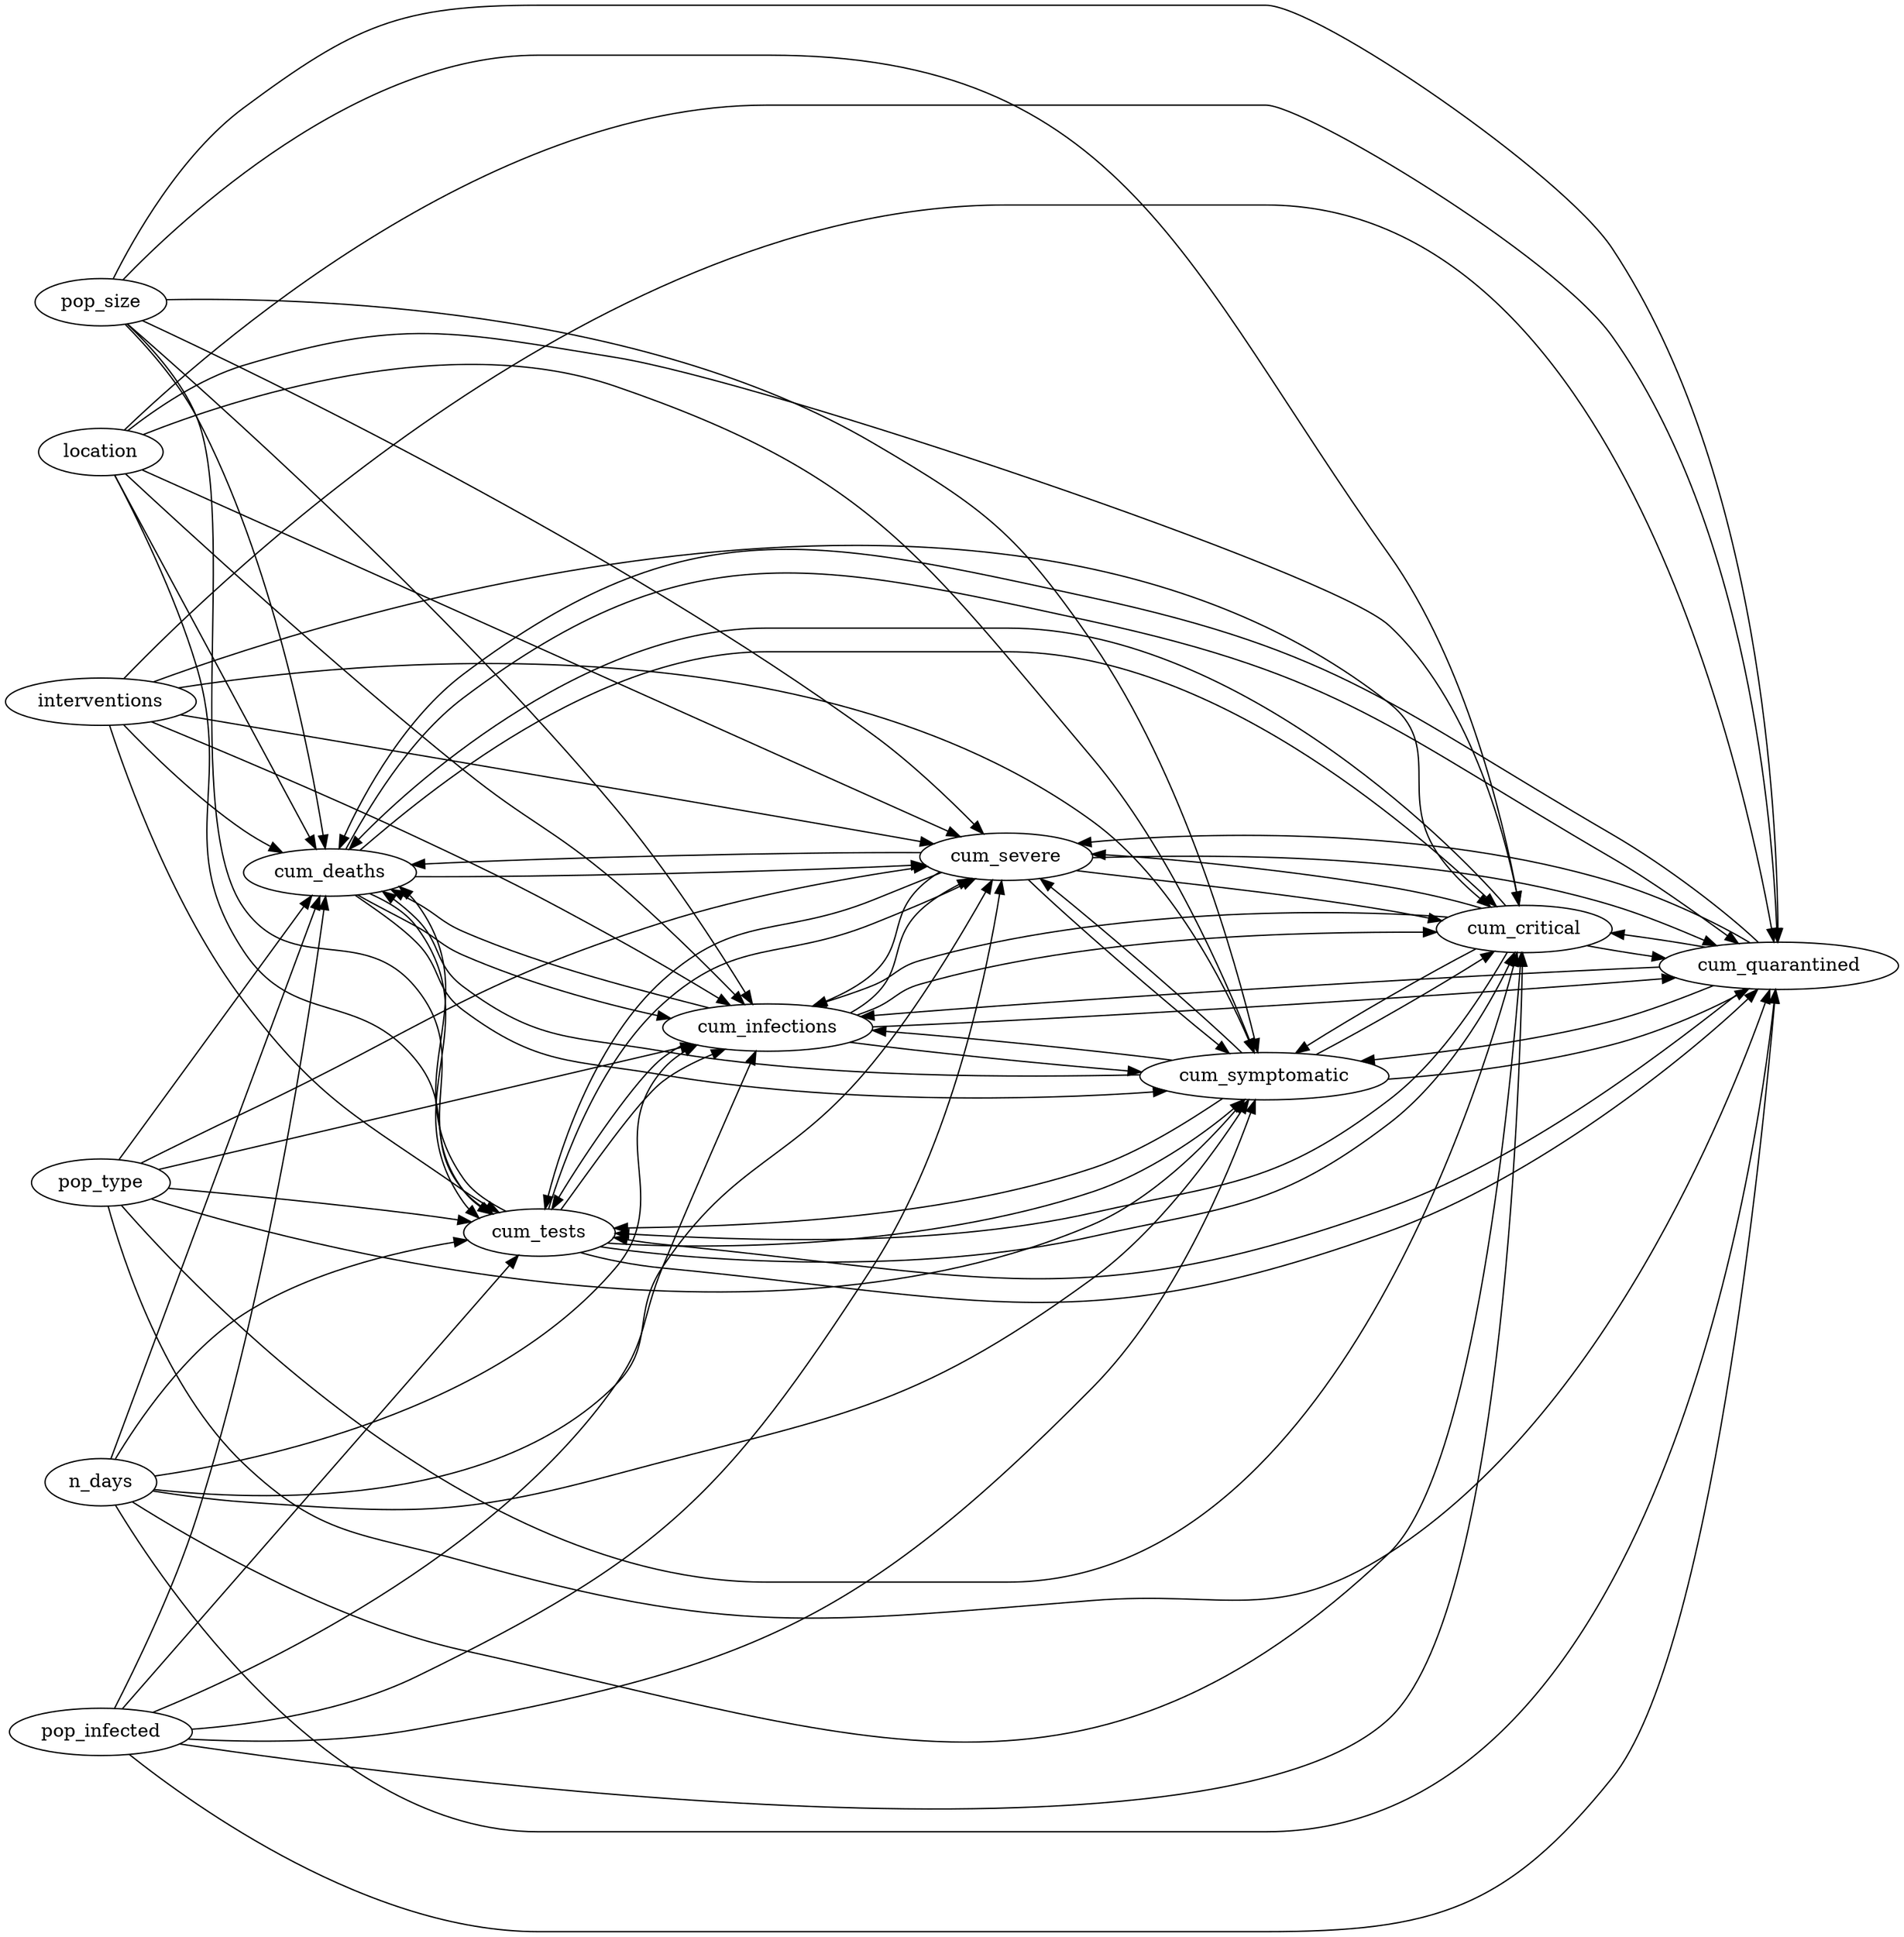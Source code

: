 digraph "" {
	graph [newrank=True,
		rankdir=LR
	];
	location -> cum_deaths;
	location -> cum_tests;
	location -> cum_infections;
	location -> cum_severe;
	location -> cum_symptomatic;
	location -> cum_critical;
	location -> cum_quarantined;
	cum_deaths -> cum_tests;
	cum_deaths -> cum_infections;
	cum_deaths -> cum_severe;
	cum_deaths -> cum_symptomatic;
	cum_deaths -> cum_critical;
	cum_deaths -> cum_quarantined;
	pop_type -> cum_deaths;
	pop_type -> cum_tests;
	pop_type -> cum_infections;
	pop_type -> cum_severe;
	pop_type -> cum_symptomatic;
	pop_type -> cum_critical;
	pop_type -> cum_quarantined;
	pop_size -> cum_deaths;
	pop_size -> cum_tests;
	pop_size -> cum_infections;
	pop_size -> cum_severe;
	pop_size -> cum_symptomatic;
	pop_size -> cum_critical;
	pop_size -> cum_quarantined;
	n_days -> cum_deaths;
	n_days -> cum_tests;
	n_days -> cum_infections;
	n_days -> cum_severe;
	n_days -> cum_symptomatic;
	n_days -> cum_critical;
	n_days -> cum_quarantined;
	pop_infected -> cum_deaths;
	pop_infected -> cum_tests;
	pop_infected -> cum_infections;
	pop_infected -> cum_severe;
	pop_infected -> cum_symptomatic;
	pop_infected -> cum_critical;
	pop_infected -> cum_quarantined;
	interventions -> cum_deaths;
	interventions -> cum_tests;
	interventions -> cum_infections;
	interventions -> cum_severe;
	interventions -> cum_symptomatic;
	interventions -> cum_critical;
	interventions -> cum_quarantined;
	cum_tests -> cum_deaths;
	cum_tests -> cum_infections;
	cum_tests -> cum_severe;
	cum_tests -> cum_symptomatic;
	cum_tests -> cum_critical;
	cum_tests -> cum_quarantined;
	cum_infections -> cum_deaths;
	cum_infections -> cum_tests;
	cum_infections -> cum_severe;
	cum_infections -> cum_symptomatic;
	cum_infections -> cum_critical;
	cum_infections -> cum_quarantined;
	cum_severe -> cum_deaths;
	cum_severe -> cum_tests;
	cum_severe -> cum_infections;
	cum_severe -> cum_symptomatic;
	cum_severe -> cum_critical;
	cum_severe -> cum_quarantined;
	cum_symptomatic -> cum_deaths;
	cum_symptomatic -> cum_tests;
	cum_symptomatic -> cum_infections;
	cum_symptomatic -> cum_severe;
	cum_symptomatic -> cum_critical;
	cum_symptomatic -> cum_quarantined;
	cum_critical -> cum_deaths;
	cum_critical -> cum_tests;
	cum_critical -> cum_infections;
	cum_critical -> cum_severe;
	cum_critical -> cum_symptomatic;
	cum_critical -> cum_quarantined;
	cum_quarantined -> cum_deaths;
	cum_quarantined -> cum_tests;
	cum_quarantined -> cum_infections;
	cum_quarantined -> cum_severe;
	cum_quarantined -> cum_symptomatic;
	cum_quarantined -> cum_critical;
}
